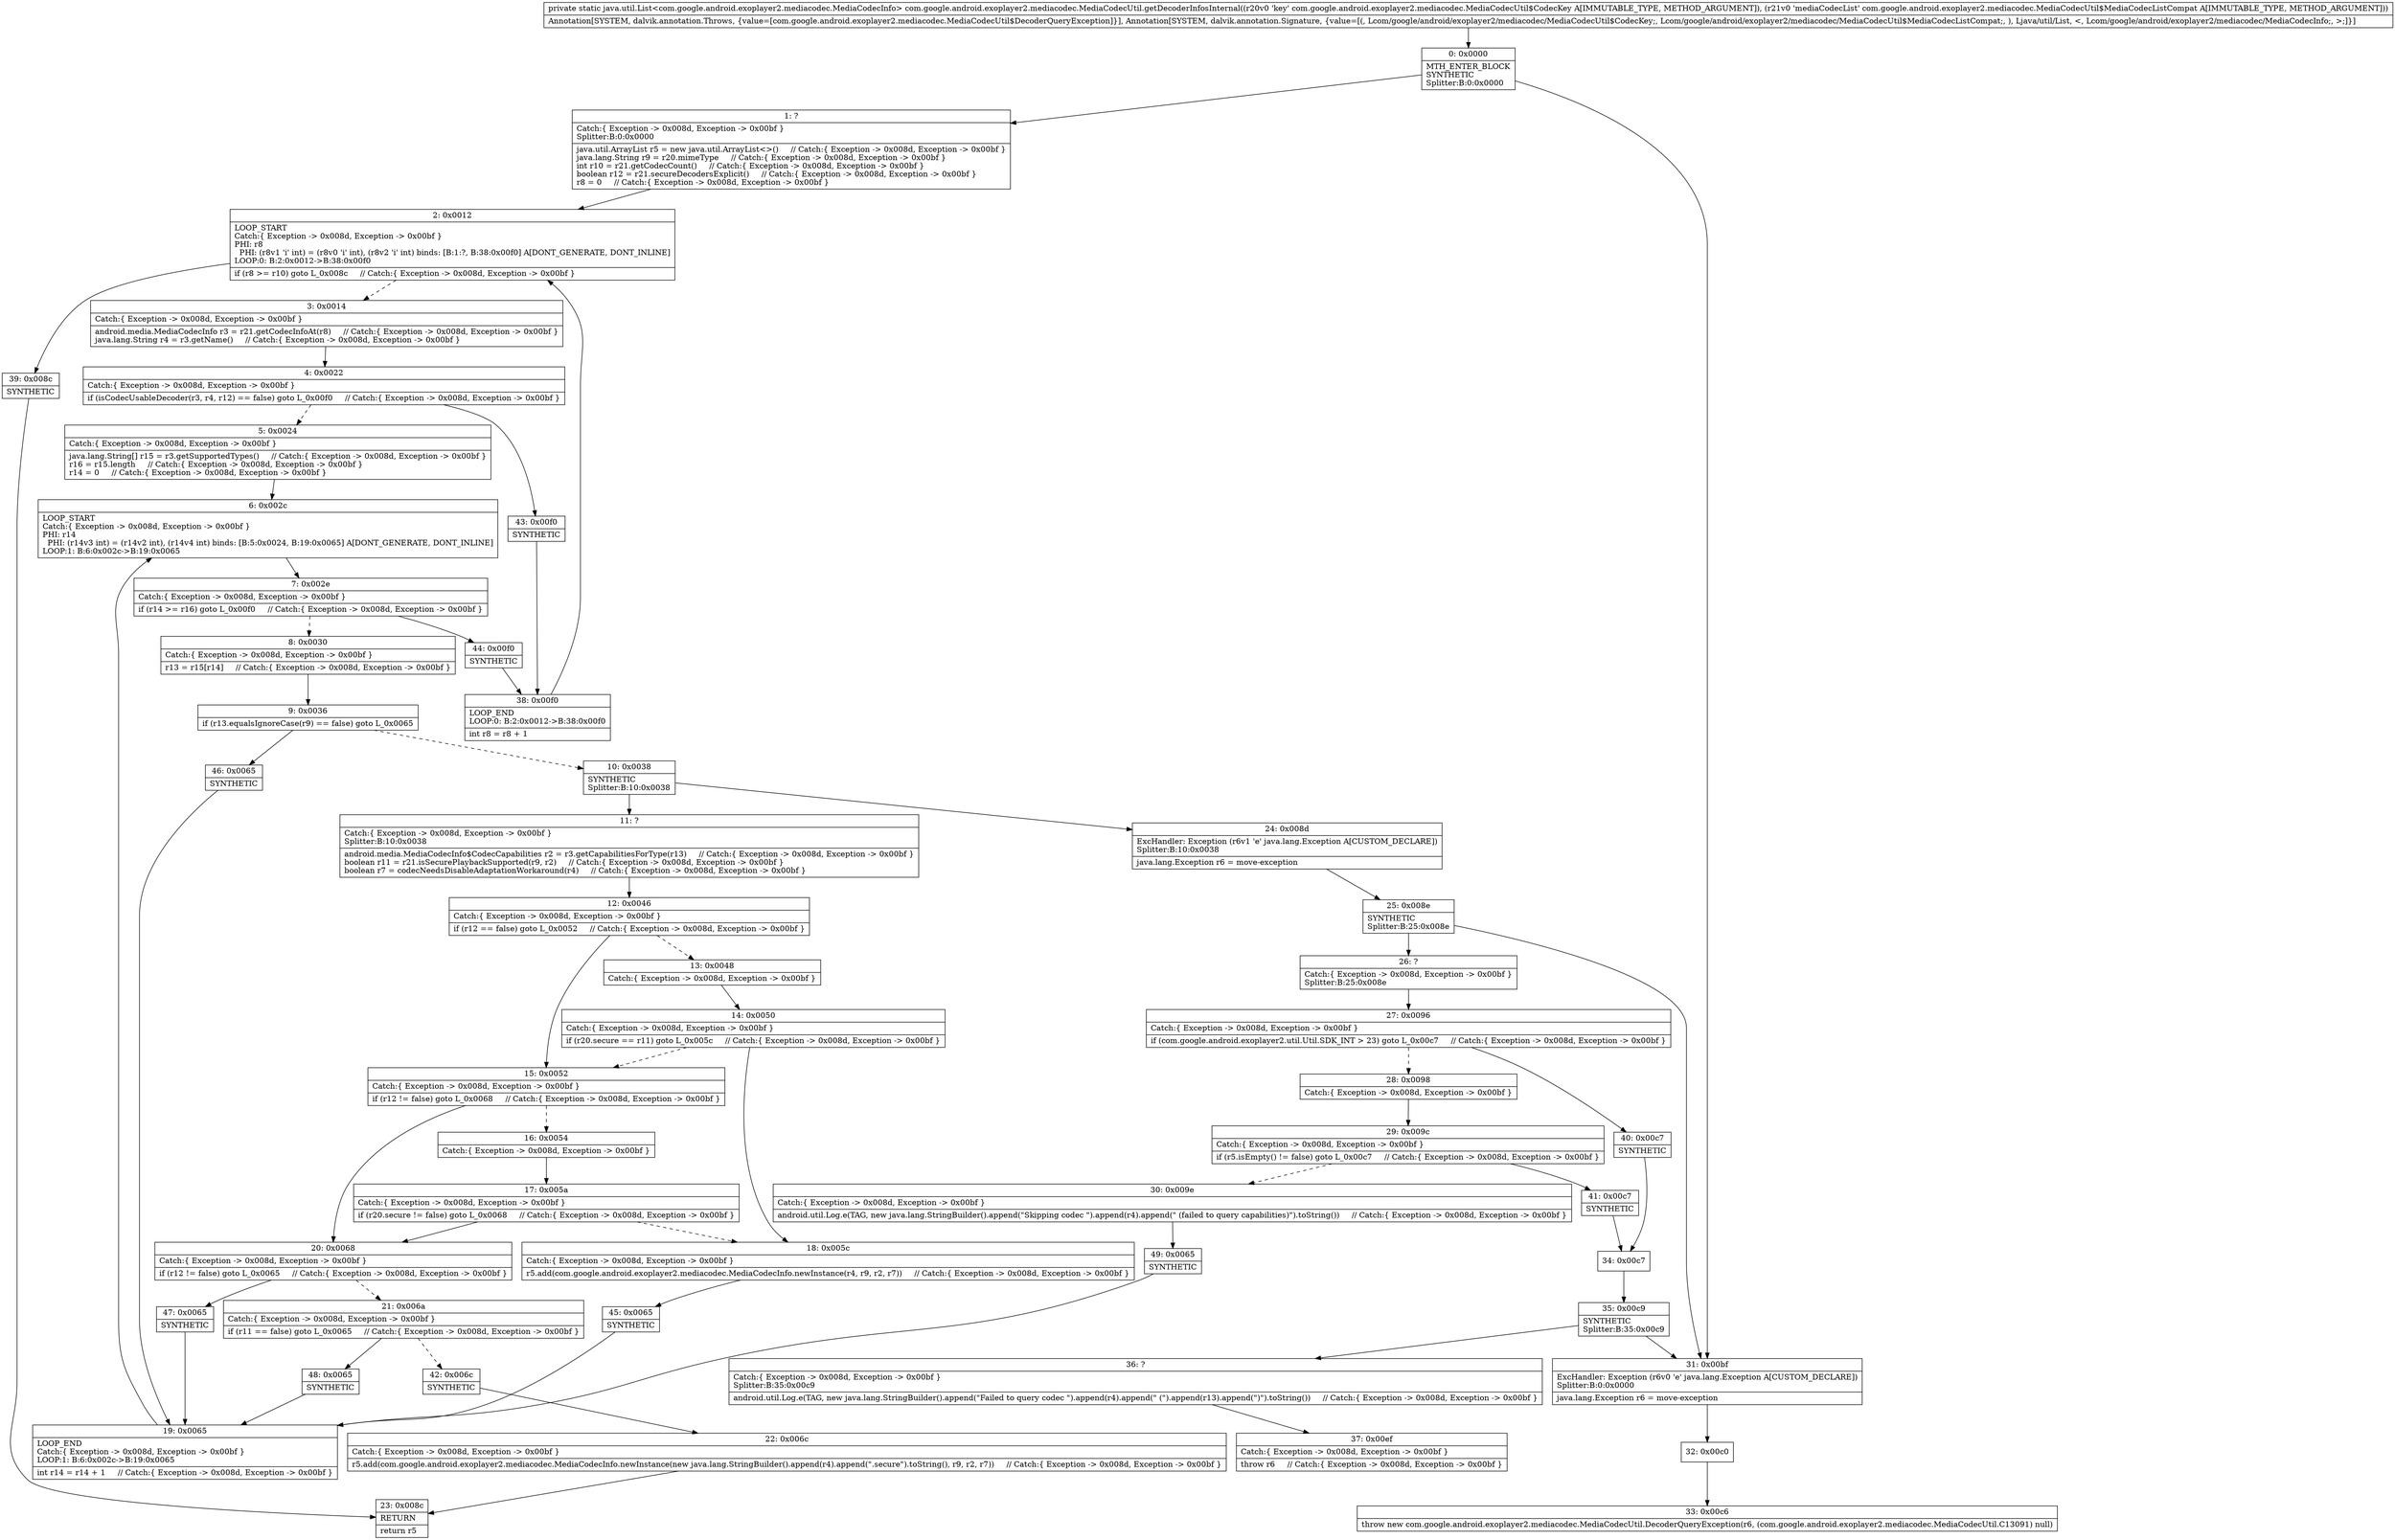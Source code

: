 digraph "CFG forcom.google.android.exoplayer2.mediacodec.MediaCodecUtil.getDecoderInfosInternal(Lcom\/google\/android\/exoplayer2\/mediacodec\/MediaCodecUtil$CodecKey;Lcom\/google\/android\/exoplayer2\/mediacodec\/MediaCodecUtil$MediaCodecListCompat;)Ljava\/util\/List;" {
Node_0 [shape=record,label="{0\:\ 0x0000|MTH_ENTER_BLOCK\lSYNTHETIC\lSplitter:B:0:0x0000\l}"];
Node_1 [shape=record,label="{1\:\ ?|Catch:\{ Exception \-\> 0x008d, Exception \-\> 0x00bf \}\lSplitter:B:0:0x0000\l|java.util.ArrayList r5 = new java.util.ArrayList\<\>()     \/\/ Catch:\{ Exception \-\> 0x008d, Exception \-\> 0x00bf \}\ljava.lang.String r9 = r20.mimeType     \/\/ Catch:\{ Exception \-\> 0x008d, Exception \-\> 0x00bf \}\lint r10 = r21.getCodecCount()     \/\/ Catch:\{ Exception \-\> 0x008d, Exception \-\> 0x00bf \}\lboolean r12 = r21.secureDecodersExplicit()     \/\/ Catch:\{ Exception \-\> 0x008d, Exception \-\> 0x00bf \}\lr8 = 0     \/\/ Catch:\{ Exception \-\> 0x008d, Exception \-\> 0x00bf \}\l}"];
Node_2 [shape=record,label="{2\:\ 0x0012|LOOP_START\lCatch:\{ Exception \-\> 0x008d, Exception \-\> 0x00bf \}\lPHI: r8 \l  PHI: (r8v1 'i' int) = (r8v0 'i' int), (r8v2 'i' int) binds: [B:1:?, B:38:0x00f0] A[DONT_GENERATE, DONT_INLINE]\lLOOP:0: B:2:0x0012\-\>B:38:0x00f0\l|if (r8 \>= r10) goto L_0x008c     \/\/ Catch:\{ Exception \-\> 0x008d, Exception \-\> 0x00bf \}\l}"];
Node_3 [shape=record,label="{3\:\ 0x0014|Catch:\{ Exception \-\> 0x008d, Exception \-\> 0x00bf \}\l|android.media.MediaCodecInfo r3 = r21.getCodecInfoAt(r8)     \/\/ Catch:\{ Exception \-\> 0x008d, Exception \-\> 0x00bf \}\ljava.lang.String r4 = r3.getName()     \/\/ Catch:\{ Exception \-\> 0x008d, Exception \-\> 0x00bf \}\l}"];
Node_4 [shape=record,label="{4\:\ 0x0022|Catch:\{ Exception \-\> 0x008d, Exception \-\> 0x00bf \}\l|if (isCodecUsableDecoder(r3, r4, r12) == false) goto L_0x00f0     \/\/ Catch:\{ Exception \-\> 0x008d, Exception \-\> 0x00bf \}\l}"];
Node_5 [shape=record,label="{5\:\ 0x0024|Catch:\{ Exception \-\> 0x008d, Exception \-\> 0x00bf \}\l|java.lang.String[] r15 = r3.getSupportedTypes()     \/\/ Catch:\{ Exception \-\> 0x008d, Exception \-\> 0x00bf \}\lr16 = r15.length     \/\/ Catch:\{ Exception \-\> 0x008d, Exception \-\> 0x00bf \}\lr14 = 0     \/\/ Catch:\{ Exception \-\> 0x008d, Exception \-\> 0x00bf \}\l}"];
Node_6 [shape=record,label="{6\:\ 0x002c|LOOP_START\lCatch:\{ Exception \-\> 0x008d, Exception \-\> 0x00bf \}\lPHI: r14 \l  PHI: (r14v3 int) = (r14v2 int), (r14v4 int) binds: [B:5:0x0024, B:19:0x0065] A[DONT_GENERATE, DONT_INLINE]\lLOOP:1: B:6:0x002c\-\>B:19:0x0065\l}"];
Node_7 [shape=record,label="{7\:\ 0x002e|Catch:\{ Exception \-\> 0x008d, Exception \-\> 0x00bf \}\l|if (r14 \>= r16) goto L_0x00f0     \/\/ Catch:\{ Exception \-\> 0x008d, Exception \-\> 0x00bf \}\l}"];
Node_8 [shape=record,label="{8\:\ 0x0030|Catch:\{ Exception \-\> 0x008d, Exception \-\> 0x00bf \}\l|r13 = r15[r14]     \/\/ Catch:\{ Exception \-\> 0x008d, Exception \-\> 0x00bf \}\l}"];
Node_9 [shape=record,label="{9\:\ 0x0036|if (r13.equalsIgnoreCase(r9) == false) goto L_0x0065\l}"];
Node_10 [shape=record,label="{10\:\ 0x0038|SYNTHETIC\lSplitter:B:10:0x0038\l}"];
Node_11 [shape=record,label="{11\:\ ?|Catch:\{ Exception \-\> 0x008d, Exception \-\> 0x00bf \}\lSplitter:B:10:0x0038\l|android.media.MediaCodecInfo$CodecCapabilities r2 = r3.getCapabilitiesForType(r13)     \/\/ Catch:\{ Exception \-\> 0x008d, Exception \-\> 0x00bf \}\lboolean r11 = r21.isSecurePlaybackSupported(r9, r2)     \/\/ Catch:\{ Exception \-\> 0x008d, Exception \-\> 0x00bf \}\lboolean r7 = codecNeedsDisableAdaptationWorkaround(r4)     \/\/ Catch:\{ Exception \-\> 0x008d, Exception \-\> 0x00bf \}\l}"];
Node_12 [shape=record,label="{12\:\ 0x0046|Catch:\{ Exception \-\> 0x008d, Exception \-\> 0x00bf \}\l|if (r12 == false) goto L_0x0052     \/\/ Catch:\{ Exception \-\> 0x008d, Exception \-\> 0x00bf \}\l}"];
Node_13 [shape=record,label="{13\:\ 0x0048|Catch:\{ Exception \-\> 0x008d, Exception \-\> 0x00bf \}\l}"];
Node_14 [shape=record,label="{14\:\ 0x0050|Catch:\{ Exception \-\> 0x008d, Exception \-\> 0x00bf \}\l|if (r20.secure == r11) goto L_0x005c     \/\/ Catch:\{ Exception \-\> 0x008d, Exception \-\> 0x00bf \}\l}"];
Node_15 [shape=record,label="{15\:\ 0x0052|Catch:\{ Exception \-\> 0x008d, Exception \-\> 0x00bf \}\l|if (r12 != false) goto L_0x0068     \/\/ Catch:\{ Exception \-\> 0x008d, Exception \-\> 0x00bf \}\l}"];
Node_16 [shape=record,label="{16\:\ 0x0054|Catch:\{ Exception \-\> 0x008d, Exception \-\> 0x00bf \}\l}"];
Node_17 [shape=record,label="{17\:\ 0x005a|Catch:\{ Exception \-\> 0x008d, Exception \-\> 0x00bf \}\l|if (r20.secure != false) goto L_0x0068     \/\/ Catch:\{ Exception \-\> 0x008d, Exception \-\> 0x00bf \}\l}"];
Node_18 [shape=record,label="{18\:\ 0x005c|Catch:\{ Exception \-\> 0x008d, Exception \-\> 0x00bf \}\l|r5.add(com.google.android.exoplayer2.mediacodec.MediaCodecInfo.newInstance(r4, r9, r2, r7))     \/\/ Catch:\{ Exception \-\> 0x008d, Exception \-\> 0x00bf \}\l}"];
Node_19 [shape=record,label="{19\:\ 0x0065|LOOP_END\lCatch:\{ Exception \-\> 0x008d, Exception \-\> 0x00bf \}\lLOOP:1: B:6:0x002c\-\>B:19:0x0065\l|int r14 = r14 + 1     \/\/ Catch:\{ Exception \-\> 0x008d, Exception \-\> 0x00bf \}\l}"];
Node_20 [shape=record,label="{20\:\ 0x0068|Catch:\{ Exception \-\> 0x008d, Exception \-\> 0x00bf \}\l|if (r12 != false) goto L_0x0065     \/\/ Catch:\{ Exception \-\> 0x008d, Exception \-\> 0x00bf \}\l}"];
Node_21 [shape=record,label="{21\:\ 0x006a|Catch:\{ Exception \-\> 0x008d, Exception \-\> 0x00bf \}\l|if (r11 == false) goto L_0x0065     \/\/ Catch:\{ Exception \-\> 0x008d, Exception \-\> 0x00bf \}\l}"];
Node_22 [shape=record,label="{22\:\ 0x006c|Catch:\{ Exception \-\> 0x008d, Exception \-\> 0x00bf \}\l|r5.add(com.google.android.exoplayer2.mediacodec.MediaCodecInfo.newInstance(new java.lang.StringBuilder().append(r4).append(\".secure\").toString(), r9, r2, r7))     \/\/ Catch:\{ Exception \-\> 0x008d, Exception \-\> 0x00bf \}\l}"];
Node_23 [shape=record,label="{23\:\ 0x008c|RETURN\l|return r5\l}"];
Node_24 [shape=record,label="{24\:\ 0x008d|ExcHandler: Exception (r6v1 'e' java.lang.Exception A[CUSTOM_DECLARE])\lSplitter:B:10:0x0038\l|java.lang.Exception r6 = move\-exception\l}"];
Node_25 [shape=record,label="{25\:\ 0x008e|SYNTHETIC\lSplitter:B:25:0x008e\l}"];
Node_26 [shape=record,label="{26\:\ ?|Catch:\{ Exception \-\> 0x008d, Exception \-\> 0x00bf \}\lSplitter:B:25:0x008e\l}"];
Node_27 [shape=record,label="{27\:\ 0x0096|Catch:\{ Exception \-\> 0x008d, Exception \-\> 0x00bf \}\l|if (com.google.android.exoplayer2.util.Util.SDK_INT \> 23) goto L_0x00c7     \/\/ Catch:\{ Exception \-\> 0x008d, Exception \-\> 0x00bf \}\l}"];
Node_28 [shape=record,label="{28\:\ 0x0098|Catch:\{ Exception \-\> 0x008d, Exception \-\> 0x00bf \}\l}"];
Node_29 [shape=record,label="{29\:\ 0x009c|Catch:\{ Exception \-\> 0x008d, Exception \-\> 0x00bf \}\l|if (r5.isEmpty() != false) goto L_0x00c7     \/\/ Catch:\{ Exception \-\> 0x008d, Exception \-\> 0x00bf \}\l}"];
Node_30 [shape=record,label="{30\:\ 0x009e|Catch:\{ Exception \-\> 0x008d, Exception \-\> 0x00bf \}\l|android.util.Log.e(TAG, new java.lang.StringBuilder().append(\"Skipping codec \").append(r4).append(\" (failed to query capabilities)\").toString())     \/\/ Catch:\{ Exception \-\> 0x008d, Exception \-\> 0x00bf \}\l}"];
Node_31 [shape=record,label="{31\:\ 0x00bf|ExcHandler: Exception (r6v0 'e' java.lang.Exception A[CUSTOM_DECLARE])\lSplitter:B:0:0x0000\l|java.lang.Exception r6 = move\-exception\l}"];
Node_32 [shape=record,label="{32\:\ 0x00c0}"];
Node_33 [shape=record,label="{33\:\ 0x00c6|throw new com.google.android.exoplayer2.mediacodec.MediaCodecUtil.DecoderQueryException(r6, (com.google.android.exoplayer2.mediacodec.MediaCodecUtil.C13091) null)\l}"];
Node_34 [shape=record,label="{34\:\ 0x00c7}"];
Node_35 [shape=record,label="{35\:\ 0x00c9|SYNTHETIC\lSplitter:B:35:0x00c9\l}"];
Node_36 [shape=record,label="{36\:\ ?|Catch:\{ Exception \-\> 0x008d, Exception \-\> 0x00bf \}\lSplitter:B:35:0x00c9\l|android.util.Log.e(TAG, new java.lang.StringBuilder().append(\"Failed to query codec \").append(r4).append(\" (\").append(r13).append(\")\").toString())     \/\/ Catch:\{ Exception \-\> 0x008d, Exception \-\> 0x00bf \}\l}"];
Node_37 [shape=record,label="{37\:\ 0x00ef|Catch:\{ Exception \-\> 0x008d, Exception \-\> 0x00bf \}\l|throw r6     \/\/ Catch:\{ Exception \-\> 0x008d, Exception \-\> 0x00bf \}\l}"];
Node_38 [shape=record,label="{38\:\ 0x00f0|LOOP_END\lLOOP:0: B:2:0x0012\-\>B:38:0x00f0\l|int r8 = r8 + 1\l}"];
Node_39 [shape=record,label="{39\:\ 0x008c|SYNTHETIC\l}"];
Node_40 [shape=record,label="{40\:\ 0x00c7|SYNTHETIC\l}"];
Node_41 [shape=record,label="{41\:\ 0x00c7|SYNTHETIC\l}"];
Node_42 [shape=record,label="{42\:\ 0x006c|SYNTHETIC\l}"];
Node_43 [shape=record,label="{43\:\ 0x00f0|SYNTHETIC\l}"];
Node_44 [shape=record,label="{44\:\ 0x00f0|SYNTHETIC\l}"];
Node_45 [shape=record,label="{45\:\ 0x0065|SYNTHETIC\l}"];
Node_46 [shape=record,label="{46\:\ 0x0065|SYNTHETIC\l}"];
Node_47 [shape=record,label="{47\:\ 0x0065|SYNTHETIC\l}"];
Node_48 [shape=record,label="{48\:\ 0x0065|SYNTHETIC\l}"];
Node_49 [shape=record,label="{49\:\ 0x0065|SYNTHETIC\l}"];
MethodNode[shape=record,label="{private static java.util.List\<com.google.android.exoplayer2.mediacodec.MediaCodecInfo\> com.google.android.exoplayer2.mediacodec.MediaCodecUtil.getDecoderInfosInternal((r20v0 'key' com.google.android.exoplayer2.mediacodec.MediaCodecUtil$CodecKey A[IMMUTABLE_TYPE, METHOD_ARGUMENT]), (r21v0 'mediaCodecList' com.google.android.exoplayer2.mediacodec.MediaCodecUtil$MediaCodecListCompat A[IMMUTABLE_TYPE, METHOD_ARGUMENT]))  | Annotation[SYSTEM, dalvik.annotation.Throws, \{value=[com.google.android.exoplayer2.mediacodec.MediaCodecUtil$DecoderQueryException]\}], Annotation[SYSTEM, dalvik.annotation.Signature, \{value=[(, Lcom\/google\/android\/exoplayer2\/mediacodec\/MediaCodecUtil$CodecKey;, Lcom\/google\/android\/exoplayer2\/mediacodec\/MediaCodecUtil$MediaCodecListCompat;, ), Ljava\/util\/List, \<, Lcom\/google\/android\/exoplayer2\/mediacodec\/MediaCodecInfo;, \>;]\}]\l}"];
MethodNode -> Node_0;
Node_0 -> Node_1;
Node_0 -> Node_31;
Node_1 -> Node_2;
Node_2 -> Node_3[style=dashed];
Node_2 -> Node_39;
Node_3 -> Node_4;
Node_4 -> Node_5[style=dashed];
Node_4 -> Node_43;
Node_5 -> Node_6;
Node_6 -> Node_7;
Node_7 -> Node_8[style=dashed];
Node_7 -> Node_44;
Node_8 -> Node_9;
Node_9 -> Node_10[style=dashed];
Node_9 -> Node_46;
Node_10 -> Node_11;
Node_10 -> Node_24;
Node_11 -> Node_12;
Node_12 -> Node_13[style=dashed];
Node_12 -> Node_15;
Node_13 -> Node_14;
Node_14 -> Node_15[style=dashed];
Node_14 -> Node_18;
Node_15 -> Node_16[style=dashed];
Node_15 -> Node_20;
Node_16 -> Node_17;
Node_17 -> Node_18[style=dashed];
Node_17 -> Node_20;
Node_18 -> Node_45;
Node_19 -> Node_6;
Node_20 -> Node_21[style=dashed];
Node_20 -> Node_47;
Node_21 -> Node_42[style=dashed];
Node_21 -> Node_48;
Node_22 -> Node_23;
Node_24 -> Node_25;
Node_25 -> Node_26;
Node_25 -> Node_31;
Node_26 -> Node_27;
Node_27 -> Node_28[style=dashed];
Node_27 -> Node_40;
Node_28 -> Node_29;
Node_29 -> Node_30[style=dashed];
Node_29 -> Node_41;
Node_30 -> Node_49;
Node_31 -> Node_32;
Node_32 -> Node_33;
Node_34 -> Node_35;
Node_35 -> Node_36;
Node_35 -> Node_31;
Node_36 -> Node_37;
Node_38 -> Node_2;
Node_39 -> Node_23;
Node_40 -> Node_34;
Node_41 -> Node_34;
Node_42 -> Node_22;
Node_43 -> Node_38;
Node_44 -> Node_38;
Node_45 -> Node_19;
Node_46 -> Node_19;
Node_47 -> Node_19;
Node_48 -> Node_19;
Node_49 -> Node_19;
}


